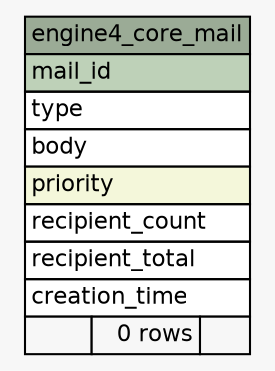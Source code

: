// dot 2.38.0 on Windows 10 10.0
// SchemaSpy rev 590
digraph "engine4_core_mail" {
  graph [
    rankdir="RL"
    bgcolor="#f7f7f7"
    nodesep="0.18"
    ranksep="0.46"
    fontname="Helvetica"
    fontsize="11"
  ];
  node [
    fontname="Helvetica"
    fontsize="11"
    shape="plaintext"
  ];
  edge [
    arrowsize="0.8"
  ];
  "engine4_core_mail" [
    label=<
    <TABLE BORDER="0" CELLBORDER="1" CELLSPACING="0" BGCOLOR="#ffffff">
      <TR><TD COLSPAN="3" BGCOLOR="#9bab96" ALIGN="CENTER">engine4_core_mail</TD></TR>
      <TR><TD PORT="mail_id" COLSPAN="3" BGCOLOR="#bed1b8" ALIGN="LEFT">mail_id</TD></TR>
      <TR><TD PORT="type" COLSPAN="3" ALIGN="LEFT">type</TD></TR>
      <TR><TD PORT="body" COLSPAN="3" ALIGN="LEFT">body</TD></TR>
      <TR><TD PORT="priority" COLSPAN="3" BGCOLOR="#f4f7da" ALIGN="LEFT">priority</TD></TR>
      <TR><TD PORT="recipient_count" COLSPAN="3" ALIGN="LEFT">recipient_count</TD></TR>
      <TR><TD PORT="recipient_total" COLSPAN="3" ALIGN="LEFT">recipient_total</TD></TR>
      <TR><TD PORT="creation_time" COLSPAN="3" ALIGN="LEFT">creation_time</TD></TR>
      <TR><TD ALIGN="LEFT" BGCOLOR="#f7f7f7">  </TD><TD ALIGN="RIGHT" BGCOLOR="#f7f7f7">0 rows</TD><TD ALIGN="RIGHT" BGCOLOR="#f7f7f7">  </TD></TR>
    </TABLE>>
    URL="tables/engine4_core_mail.html"
    tooltip="engine4_core_mail"
  ];
}
